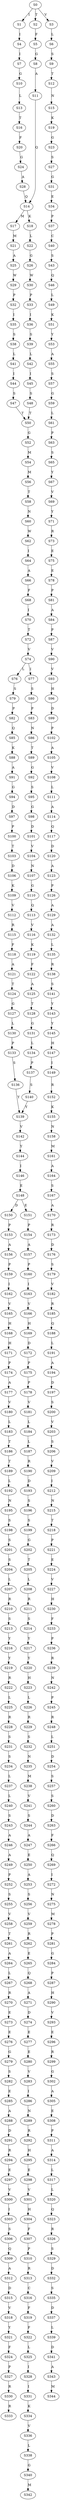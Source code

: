 strict digraph  {
	S0 -> S1 [ label = I ];
	S0 -> S2 [ label = T ];
	S0 -> S3 [ label = V ];
	S1 -> S4 [ label = I ];
	S2 -> S5 [ label = F ];
	S3 -> S6 [ label = L ];
	S4 -> S7 [ label = I ];
	S5 -> S8 [ label = G ];
	S6 -> S9 [ label = S ];
	S7 -> S10 [ label = G ];
	S8 -> S11 [ label = A ];
	S9 -> S12 [ label = T ];
	S10 -> S13 [ label = L ];
	S11 -> S14 [ label = Q ];
	S12 -> S15 [ label = N ];
	S13 -> S16 [ label = T ];
	S14 -> S17 [ label = M ];
	S14 -> S18 [ label = K ];
	S15 -> S19 [ label = K ];
	S16 -> S20 [ label = F ];
	S17 -> S21 [ label = M ];
	S18 -> S22 [ label = L ];
	S19 -> S23 [ label = G ];
	S20 -> S24 [ label = G ];
	S21 -> S25 [ label = A ];
	S22 -> S26 [ label = G ];
	S23 -> S27 [ label = S ];
	S24 -> S28 [ label = A ];
	S25 -> S29 [ label = W ];
	S26 -> S30 [ label = W ];
	S27 -> S31 [ label = G ];
	S28 -> S14 [ label = Q ];
	S29 -> S32 [ label = P ];
	S30 -> S33 [ label = P ];
	S31 -> S34 [ label = E ];
	S32 -> S35 [ label = I ];
	S33 -> S36 [ label = I ];
	S34 -> S37 [ label = P ];
	S35 -> S38 [ label = S ];
	S36 -> S39 [ label = S ];
	S37 -> S40 [ label = C ];
	S38 -> S41 [ label = L ];
	S39 -> S42 [ label = L ];
	S40 -> S43 [ label = S ];
	S41 -> S44 [ label = I ];
	S42 -> S45 [ label = I ];
	S43 -> S46 [ label = Q ];
	S44 -> S47 [ label = S ];
	S45 -> S48 [ label = S ];
	S46 -> S49 [ label = L ];
	S47 -> S50 [ label = T ];
	S48 -> S50 [ label = T ];
	S49 -> S51 [ label = K ];
	S50 -> S52 [ label = G ];
	S51 -> S53 [ label = Y ];
	S52 -> S54 [ label = M ];
	S53 -> S55 [ label = A ];
	S54 -> S56 [ label = M ];
	S55 -> S57 [ label = S ];
	S56 -> S58 [ label = T ];
	S57 -> S59 [ label = G ];
	S58 -> S60 [ label = N ];
	S59 -> S61 [ label = L ];
	S60 -> S62 [ label = W ];
	S61 -> S63 [ label = P ];
	S62 -> S64 [ label = I ];
	S63 -> S65 [ label = S ];
	S64 -> S66 [ label = A ];
	S65 -> S67 [ label = Y ];
	S66 -> S68 [ label = F ];
	S67 -> S69 [ label = V ];
	S68 -> S70 [ label = I ];
	S69 -> S71 [ label = Y ];
	S70 -> S72 [ label = T ];
	S71 -> S73 [ label = R ];
	S72 -> S74 [ label = V ];
	S73 -> S75 [ label = E ];
	S74 -> S76 [ label = L ];
	S74 -> S77 [ label = I ];
	S75 -> S78 [ label = E ];
	S76 -> S79 [ label = S ];
	S77 -> S80 [ label = S ];
	S78 -> S81 [ label = P ];
	S79 -> S82 [ label = P ];
	S80 -> S83 [ label = P ];
	S81 -> S84 [ label = A ];
	S82 -> S85 [ label = Q ];
	S83 -> S86 [ label = N ];
	S84 -> S87 [ label = P ];
	S85 -> S88 [ label = K ];
	S86 -> S89 [ label = T ];
	S87 -> S90 [ label = V ];
	S88 -> S91 [ label = A ];
	S89 -> S92 [ label = G ];
	S90 -> S93 [ label = V ];
	S91 -> S94 [ label = G ];
	S92 -> S95 [ label = S ];
	S93 -> S96 [ label = H ];
	S94 -> S97 [ label = D ];
	S95 -> S98 [ label = G ];
	S96 -> S99 [ label = D ];
	S97 -> S100 [ label = P ];
	S98 -> S101 [ label = D ];
	S99 -> S102 [ label = P ];
	S100 -> S103 [ label = T ];
	S101 -> S104 [ label = V ];
	S102 -> S105 [ label = A ];
	S103 -> S106 [ label = D ];
	S104 -> S107 [ label = N ];
	S105 -> S108 [ label = V ];
	S106 -> S109 [ label = K ];
	S107 -> S110 [ label = G ];
	S108 -> S111 [ label = L ];
	S109 -> S112 [ label = V ];
	S110 -> S113 [ label = Q ];
	S111 -> S114 [ label = A ];
	S112 -> S115 [ label = R ];
	S113 -> S116 [ label = V ];
	S114 -> S117 [ label = Q ];
	S115 -> S118 [ label = F ];
	S116 -> S119 [ label = K ];
	S117 -> S120 [ label = D ];
	S118 -> S121 [ label = A ];
	S119 -> S122 [ label = F ];
	S120 -> S123 [ label = A ];
	S121 -> S124 [ label = T ];
	S122 -> S125 [ label = A ];
	S123 -> S126 [ label = P ];
	S124 -> S127 [ label = G ];
	S125 -> S128 [ label = T ];
	S126 -> S129 [ label = A ];
	S127 -> S130 [ label = L ];
	S128 -> S131 [ label = G ];
	S129 -> S132 [ label = A ];
	S130 -> S133 [ label = P ];
	S131 -> S134 [ label = L ];
	S132 -> S135 [ label = L ];
	S133 -> S136 [ label = S ];
	S134 -> S137 [ label = P ];
	S135 -> S138 [ label = R ];
	S136 -> S139 [ label = Y ];
	S137 -> S140 [ label = S ];
	S138 -> S141 [ label = S ];
	S139 -> S142 [ label = V ];
	S140 -> S139 [ label = Y ];
	S141 -> S143 [ label = Y ];
	S142 -> S144 [ label = Y ];
	S143 -> S145 [ label = Y ];
	S144 -> S146 [ label = I ];
	S145 -> S147 [ label = H ];
	S146 -> S148 [ label = E ];
	S147 -> S149 [ label = I ];
	S148 -> S150 [ label = D ];
	S148 -> S151 [ label = E ];
	S149 -> S152 [ label = R ];
	S150 -> S153 [ label = P ];
	S151 -> S154 [ label = P ];
	S152 -> S155 [ label = K ];
	S153 -> S156 [ label = A ];
	S154 -> S157 [ label = A ];
	S155 -> S158 [ label = N ];
	S156 -> S159 [ label = P ];
	S157 -> S160 [ label = P ];
	S158 -> S161 [ label = M ];
	S159 -> S162 [ label = I ];
	S160 -> S163 [ label = I ];
	S161 -> S164 [ label = A ];
	S162 -> S165 [ label = V ];
	S163 -> S166 [ label = V ];
	S164 -> S167 [ label = S ];
	S165 -> S168 [ label = H ];
	S166 -> S169 [ label = H ];
	S167 -> S170 [ label = A ];
	S168 -> S171 [ label = H ];
	S169 -> S172 [ label = D ];
	S170 -> S173 [ label = R ];
	S171 -> S174 [ label = P ];
	S172 -> S175 [ label = P ];
	S173 -> S176 [ label = D ];
	S174 -> S177 [ label = A ];
	S175 -> S178 [ label = P ];
	S176 -> S179 [ label = S ];
	S177 -> S180 [ label = V ];
	S178 -> S181 [ label = V ];
	S179 -> S182 [ label = V ];
	S180 -> S183 [ label = L ];
	S181 -> S184 [ label = L ];
	S182 -> S185 [ label = R ];
	S183 -> S186 [ label = T ];
	S184 -> S187 [ label = L ];
	S185 -> S188 [ label = Q ];
	S186 -> S189 [ label = T ];
	S187 -> S190 [ label = R ];
	S188 -> S191 [ label = L ];
	S189 -> S192 [ label = L ];
	S190 -> S193 [ label = D ];
	S191 -> S194 [ label = A ];
	S192 -> S195 [ label = N ];
	S193 -> S196 [ label = S ];
	S194 -> S197 [ label = D ];
	S195 -> S198 [ label = S ];
	S196 -> S199 [ label = S ];
	S197 -> S200 [ label = S ];
	S198 -> S201 [ label = S ];
	S199 -> S202 [ label = G ];
	S200 -> S203 [ label = V ];
	S201 -> S204 [ label = S ];
	S202 -> S205 [ label = T ];
	S203 -> S206 [ label = S ];
	S204 -> S207 [ label = L ];
	S205 -> S208 [ label = L ];
	S206 -> S209 [ label = V ];
	S207 -> S210 [ label = R ];
	S208 -> S211 [ label = R ];
	S209 -> S212 [ label = I ];
	S210 -> S213 [ label = S ];
	S211 -> S214 [ label = S ];
	S212 -> S215 [ label = N ];
	S213 -> S216 [ label = Y ];
	S214 -> S217 [ label = Y ];
	S215 -> S218 [ label = T ];
	S216 -> S219 [ label = Y ];
	S217 -> S220 [ label = Y ];
	S218 -> S221 [ label = P ];
	S219 -> S222 [ label = R ];
	S220 -> S223 [ label = H ];
	S221 -> S224 [ label = E ];
	S222 -> S225 [ label = L ];
	S223 -> S226 [ label = L ];
	S224 -> S227 [ label = V ];
	S225 -> S228 [ label = R ];
	S226 -> S229 [ label = R ];
	S227 -> S230 [ label = H ];
	S228 -> S231 [ label = S ];
	S229 -> S232 [ label = S ];
	S230 -> S233 [ label = F ];
	S231 -> S234 [ label = S ];
	S232 -> S235 [ label = N ];
	S233 -> S236 [ label = P ];
	S234 -> S237 [ label = L ];
	S235 -> S238 [ label = M ];
	S236 -> S239 [ label = R ];
	S237 -> S240 [ label = L ];
	S238 -> S241 [ label = V ];
	S239 -> S242 [ label = N ];
	S240 -> S243 [ label = S ];
	S241 -> S244 [ label = S ];
	S242 -> S245 [ label = P ];
	S243 -> S246 [ label = A ];
	S244 -> S247 [ label = A ];
	S245 -> S248 [ label = R ];
	S246 -> S249 [ label = A ];
	S247 -> S250 [ label = E ];
	S248 -> S251 [ label = L ];
	S249 -> S252 [ label = P ];
	S250 -> S253 [ label = A ];
	S251 -> S254 [ label = D ];
	S252 -> S255 [ label = S ];
	S253 -> S256 [ label = S ];
	S254 -> S257 [ label = S ];
	S255 -> S258 [ label = V ];
	S256 -> S259 [ label = V ];
	S257 -> S260 [ label = S ];
	S258 -> S261 [ label = T ];
	S259 -> S262 [ label = R ];
	S260 -> S263 [ label = D ];
	S261 -> S264 [ label = A ];
	S262 -> S265 [ label = E ];
	S263 -> S266 [ label = F ];
	S264 -> S267 [ label = L ];
	S265 -> S268 [ label = Q ];
	S266 -> S269 [ label = Q ];
	S267 -> S270 [ label = R ];
	S268 -> S271 [ label = A ];
	S269 -> S272 [ label = I ];
	S270 -> S273 [ label = E ];
	S271 -> S274 [ label = D ];
	S272 -> S275 [ label = N ];
	S273 -> S276 [ label = E ];
	S274 -> S277 [ label = E ];
	S275 -> S278 [ label = M ];
	S276 -> S279 [ label = G ];
	S277 -> S280 [ label = E ];
	S278 -> S281 [ label = P ];
	S279 -> S282 [ label = S ];
	S280 -> S283 [ label = V ];
	S281 -> S284 [ label = G ];
	S282 -> S285 [ label = E ];
	S283 -> S286 [ label = I ];
	S284 -> S287 [ label = P ];
	S285 -> S288 [ label = A ];
	S286 -> S289 [ label = N ];
	S287 -> S290 [ label = H ];
	S288 -> S291 [ label = D ];
	S289 -> S292 [ label = R ];
	S290 -> S293 [ label = V ];
	S291 -> S294 [ label = R ];
	S292 -> S295 [ label = H ];
	S293 -> S296 [ label = E ];
	S294 -> S297 [ label = E ];
	S295 -> S298 [ label = E ];
	S296 -> S299 [ label = R ];
	S297 -> S300 [ label = V ];
	S298 -> S301 [ label = V ];
	S299 -> S302 [ label = G ];
	S300 -> S303 [ label = I ];
	S301 -> S304 [ label = H ];
	S302 -> S305 [ label = A ];
	S303 -> S306 [ label = S ];
	S304 -> S307 [ label = F ];
	S305 -> S308 [ label = E ];
	S306 -> S309 [ label = Q ];
	S307 -> S310 [ label = P ];
	S308 -> S311 [ label = P ];
	S309 -> S312 [ label = A ];
	S310 -> S313 [ label = R ];
	S311 -> S314 [ label = A ];
	S312 -> S315 [ label = D ];
	S313 -> S316 [ label = C ];
	S314 -> S317 [ label = L ];
	S315 -> S318 [ label = V ];
	S316 -> S319 [ label = F ];
	S317 -> S320 [ label = L ];
	S318 -> S321 [ label = Y ];
	S319 -> S322 [ label = F ];
	S320 -> S323 [ label = Q ];
	S321 -> S324 [ label = F ];
	S322 -> S325 [ label = L ];
	S323 -> S326 [ label = R ];
	S324 -> S327 [ label = P ];
	S325 -> S328 [ label = I ];
	S326 -> S329 [ label = S ];
	S327 -> S330 [ label = R ];
	S328 -> S331 [ label = I ];
	S329 -> S332 [ label = D ];
	S330 -> S333 [ label = R ];
	S331 -> S334 [ label = K ];
	S332 -> S335 [ label = S ];
	S334 -> S336 [ label = V ];
	S335 -> S337 [ label = D ];
	S336 -> S338 [ label = L ];
	S337 -> S339 [ label = L ];
	S338 -> S340 [ label = G ];
	S339 -> S341 [ label = D ];
	S340 -> S342 [ label = M ];
	S341 -> S343 [ label = A ];
	S343 -> S344 [ label = M ];
}
